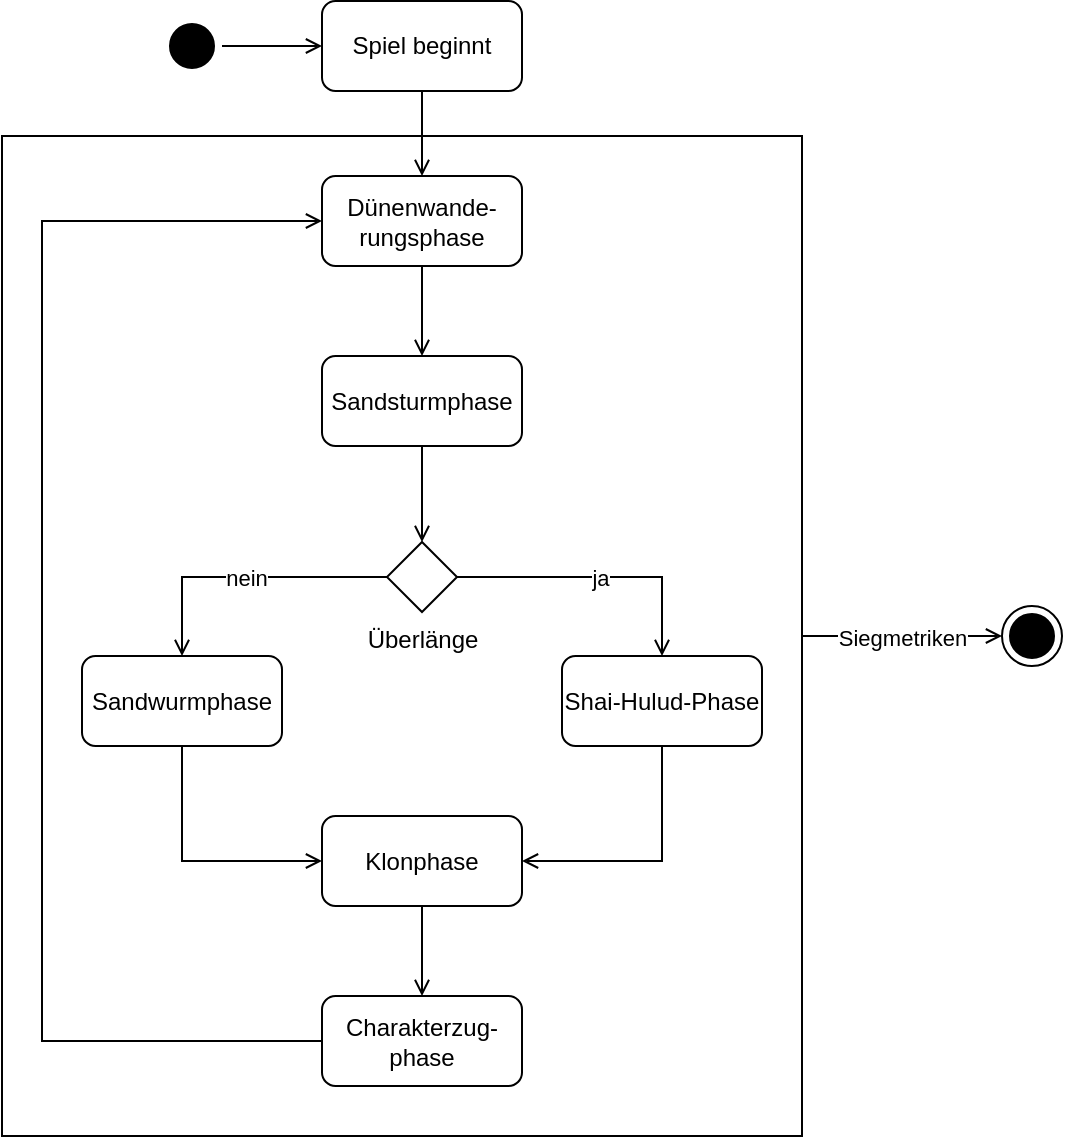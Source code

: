 <mxfile version="16.0.0"><diagram id="oyIxFfFOTjBLMS2gq7QX" name="Page-1"><mxGraphModel dx="780" dy="708" grid="1" gridSize="10" guides="1" tooltips="1" connect="1" arrows="1" fold="1" page="1" pageScale="1" pageWidth="827" pageHeight="600" math="0" shadow="0"><root><mxCell id="0"/><mxCell id="1" parent="0"/><mxCell id="0NWqTb9ef_7ffnHlF7jo-42" value="Siegmetriken" style="edgeStyle=orthogonalEdgeStyle;rounded=0;orthogonalLoop=1;jettySize=auto;html=1;entryX=0;entryY=0.5;entryDx=0;entryDy=0;endArrow=open;endFill=0;endSize=6;strokeColor=default;" parent="1" source="0NWqTb9ef_7ffnHlF7jo-40" edge="1"><mxGeometry relative="1" as="geometry"><mxPoint x="650" y="330.0" as="targetPoint"/></mxGeometry></mxCell><mxCell id="0NWqTb9ef_7ffnHlF7jo-40" value="" style="rounded=0;whiteSpace=wrap;html=1;strokeColor=default;" parent="1" vertex="1"><mxGeometry x="150" y="80" width="400" height="500" as="geometry"/></mxCell><mxCell id="0NWqTb9ef_7ffnHlF7jo-1" value="" style="ellipse;html=1;shape=startState;fillColor=#000000;strokeColor=default;" parent="1" vertex="1"><mxGeometry x="230" y="20" width="30" height="30" as="geometry"/></mxCell><mxCell id="0NWqTb9ef_7ffnHlF7jo-2" value="" style="edgeStyle=orthogonalEdgeStyle;html=1;verticalAlign=bottom;endArrow=open;endSize=6;strokeColor=default;rounded=0;endFill=0;" parent="1" source="0NWqTb9ef_7ffnHlF7jo-1" target="0NWqTb9ef_7ffnHlF7jo-3" edge="1"><mxGeometry relative="1" as="geometry"><mxPoint x="360" y="140.5" as="targetPoint"/></mxGeometry></mxCell><mxCell id="0NWqTb9ef_7ffnHlF7jo-23" style="edgeStyle=orthogonalEdgeStyle;rounded=0;orthogonalLoop=1;jettySize=auto;html=1;entryX=0.5;entryY=0;entryDx=0;entryDy=0;endArrow=open;endFill=0;endSize=6;strokeColor=default;" parent="1" source="0NWqTb9ef_7ffnHlF7jo-3" target="0NWqTb9ef_7ffnHlF7jo-22" edge="1"><mxGeometry relative="1" as="geometry"/></mxCell><mxCell id="0NWqTb9ef_7ffnHlF7jo-3" value="Spiel beginnt" style="rounded=1;whiteSpace=wrap;html=1;strokeColor=default;" parent="1" vertex="1"><mxGeometry x="310" y="12.5" width="100" height="45" as="geometry"/></mxCell><mxCell id="0NWqTb9ef_7ffnHlF7jo-33" value="nein" style="edgeStyle=orthogonalEdgeStyle;rounded=0;orthogonalLoop=1;jettySize=auto;html=1;entryX=0.5;entryY=0;entryDx=0;entryDy=0;endArrow=open;endFill=0;endSize=6;strokeColor=default;" parent="1" source="0NWqTb9ef_7ffnHlF7jo-4" target="0NWqTb9ef_7ffnHlF7jo-32" edge="1"><mxGeometry relative="1" as="geometry"/></mxCell><mxCell id="0NWqTb9ef_7ffnHlF7jo-34" value="ja" style="edgeStyle=orthogonalEdgeStyle;rounded=0;orthogonalLoop=1;jettySize=auto;html=1;entryX=0.5;entryY=0;entryDx=0;entryDy=0;endArrow=open;endFill=0;endSize=6;strokeColor=default;" parent="1" source="0NWqTb9ef_7ffnHlF7jo-4" target="0NWqTb9ef_7ffnHlF7jo-31" edge="1"><mxGeometry relative="1" as="geometry"/></mxCell><mxCell id="0NWqTb9ef_7ffnHlF7jo-4" value="Überlänge" style="rhombus;whiteSpace=wrap;html=1;strokeColor=default;direction=south;verticalAlign=top;labelPosition=center;verticalLabelPosition=bottom;align=center;" parent="1" vertex="1"><mxGeometry x="342.5" y="283" width="35" height="35" as="geometry"/></mxCell><mxCell id="0NWqTb9ef_7ffnHlF7jo-27" style="edgeStyle=orthogonalEdgeStyle;rounded=0;orthogonalLoop=1;jettySize=auto;html=1;entryX=0.5;entryY=0;entryDx=0;entryDy=0;endArrow=open;endFill=0;endSize=6;strokeColor=default;" parent="1" source="0NWqTb9ef_7ffnHlF7jo-22" target="0NWqTb9ef_7ffnHlF7jo-26" edge="1"><mxGeometry relative="1" as="geometry"/></mxCell><mxCell id="0NWqTb9ef_7ffnHlF7jo-22" value="Dünenwande-rungsphase" style="rounded=1;whiteSpace=wrap;html=1;strokeColor=default;" parent="1" vertex="1"><mxGeometry x="310" y="100" width="100" height="45" as="geometry"/></mxCell><mxCell id="0NWqTb9ef_7ffnHlF7jo-28" style="edgeStyle=orthogonalEdgeStyle;rounded=0;orthogonalLoop=1;jettySize=auto;html=1;entryX=0;entryY=0.5;entryDx=0;entryDy=0;endArrow=open;endFill=0;endSize=6;strokeColor=default;" parent="1" source="0NWqTb9ef_7ffnHlF7jo-26" target="0NWqTb9ef_7ffnHlF7jo-4" edge="1"><mxGeometry relative="1" as="geometry"/></mxCell><mxCell id="0NWqTb9ef_7ffnHlF7jo-26" value="Sandsturmphase" style="rounded=1;whiteSpace=wrap;html=1;strokeColor=default;" parent="1" vertex="1"><mxGeometry x="310" y="190" width="100" height="45" as="geometry"/></mxCell><mxCell id="0NWqTb9ef_7ffnHlF7jo-37" style="edgeStyle=orthogonalEdgeStyle;rounded=0;orthogonalLoop=1;jettySize=auto;html=1;entryX=1;entryY=0.5;entryDx=0;entryDy=0;endArrow=open;endFill=0;endSize=6;strokeColor=default;" parent="1" source="0NWqTb9ef_7ffnHlF7jo-31" target="0NWqTb9ef_7ffnHlF7jo-35" edge="1"><mxGeometry relative="1" as="geometry"><Array as="points"><mxPoint x="480" y="443"/></Array></mxGeometry></mxCell><mxCell id="0NWqTb9ef_7ffnHlF7jo-31" value="Shai-Hulud-Phase" style="rounded=1;whiteSpace=wrap;html=1;strokeColor=default;" parent="1" vertex="1"><mxGeometry x="430" y="340" width="100" height="45" as="geometry"/></mxCell><mxCell id="0NWqTb9ef_7ffnHlF7jo-36" style="edgeStyle=orthogonalEdgeStyle;rounded=0;orthogonalLoop=1;jettySize=auto;html=1;entryX=0;entryY=0.5;entryDx=0;entryDy=0;endArrow=open;endFill=0;endSize=6;strokeColor=default;" parent="1" source="0NWqTb9ef_7ffnHlF7jo-32" target="0NWqTb9ef_7ffnHlF7jo-35" edge="1"><mxGeometry relative="1" as="geometry"><Array as="points"><mxPoint x="240" y="443"/></Array></mxGeometry></mxCell><mxCell id="0NWqTb9ef_7ffnHlF7jo-32" value="Sandwurmphase" style="rounded=1;whiteSpace=wrap;html=1;strokeColor=default;" parent="1" vertex="1"><mxGeometry x="190" y="340" width="100" height="45" as="geometry"/></mxCell><mxCell id="0NWqTb9ef_7ffnHlF7jo-39" style="edgeStyle=orthogonalEdgeStyle;rounded=0;orthogonalLoop=1;jettySize=auto;html=1;entryX=0.5;entryY=0;entryDx=0;entryDy=0;endArrow=open;endFill=0;endSize=6;strokeColor=default;" parent="1" source="0NWqTb9ef_7ffnHlF7jo-35" target="0NWqTb9ef_7ffnHlF7jo-38" edge="1"><mxGeometry relative="1" as="geometry"/></mxCell><mxCell id="0NWqTb9ef_7ffnHlF7jo-35" value="Klonphase" style="rounded=1;whiteSpace=wrap;html=1;strokeColor=default;" parent="1" vertex="1"><mxGeometry x="310" y="420" width="100" height="45" as="geometry"/></mxCell><mxCell id="0NWqTb9ef_7ffnHlF7jo-43" style="edgeStyle=orthogonalEdgeStyle;rounded=0;orthogonalLoop=1;jettySize=auto;html=1;entryX=0;entryY=0.5;entryDx=0;entryDy=0;endArrow=open;endFill=0;endSize=6;strokeColor=default;" parent="1" source="0NWqTb9ef_7ffnHlF7jo-38" target="0NWqTb9ef_7ffnHlF7jo-22" edge="1"><mxGeometry relative="1" as="geometry"><Array as="points"><mxPoint x="170" y="532.5"/><mxPoint x="170" y="122"/></Array></mxGeometry></mxCell><mxCell id="0NWqTb9ef_7ffnHlF7jo-38" value="Charakterzug-phase" style="rounded=1;whiteSpace=wrap;html=1;strokeColor=default;" parent="1" vertex="1"><mxGeometry x="310" y="510" width="100" height="45" as="geometry"/></mxCell><mxCell id="0NWqTb9ef_7ffnHlF7jo-44" value="" style="ellipse;html=1;shape=endState;fillColor=#000000;strokeColor=default;" parent="1" vertex="1"><mxGeometry x="650" y="315" width="30" height="30" as="geometry"/></mxCell></root></mxGraphModel></diagram></mxfile>